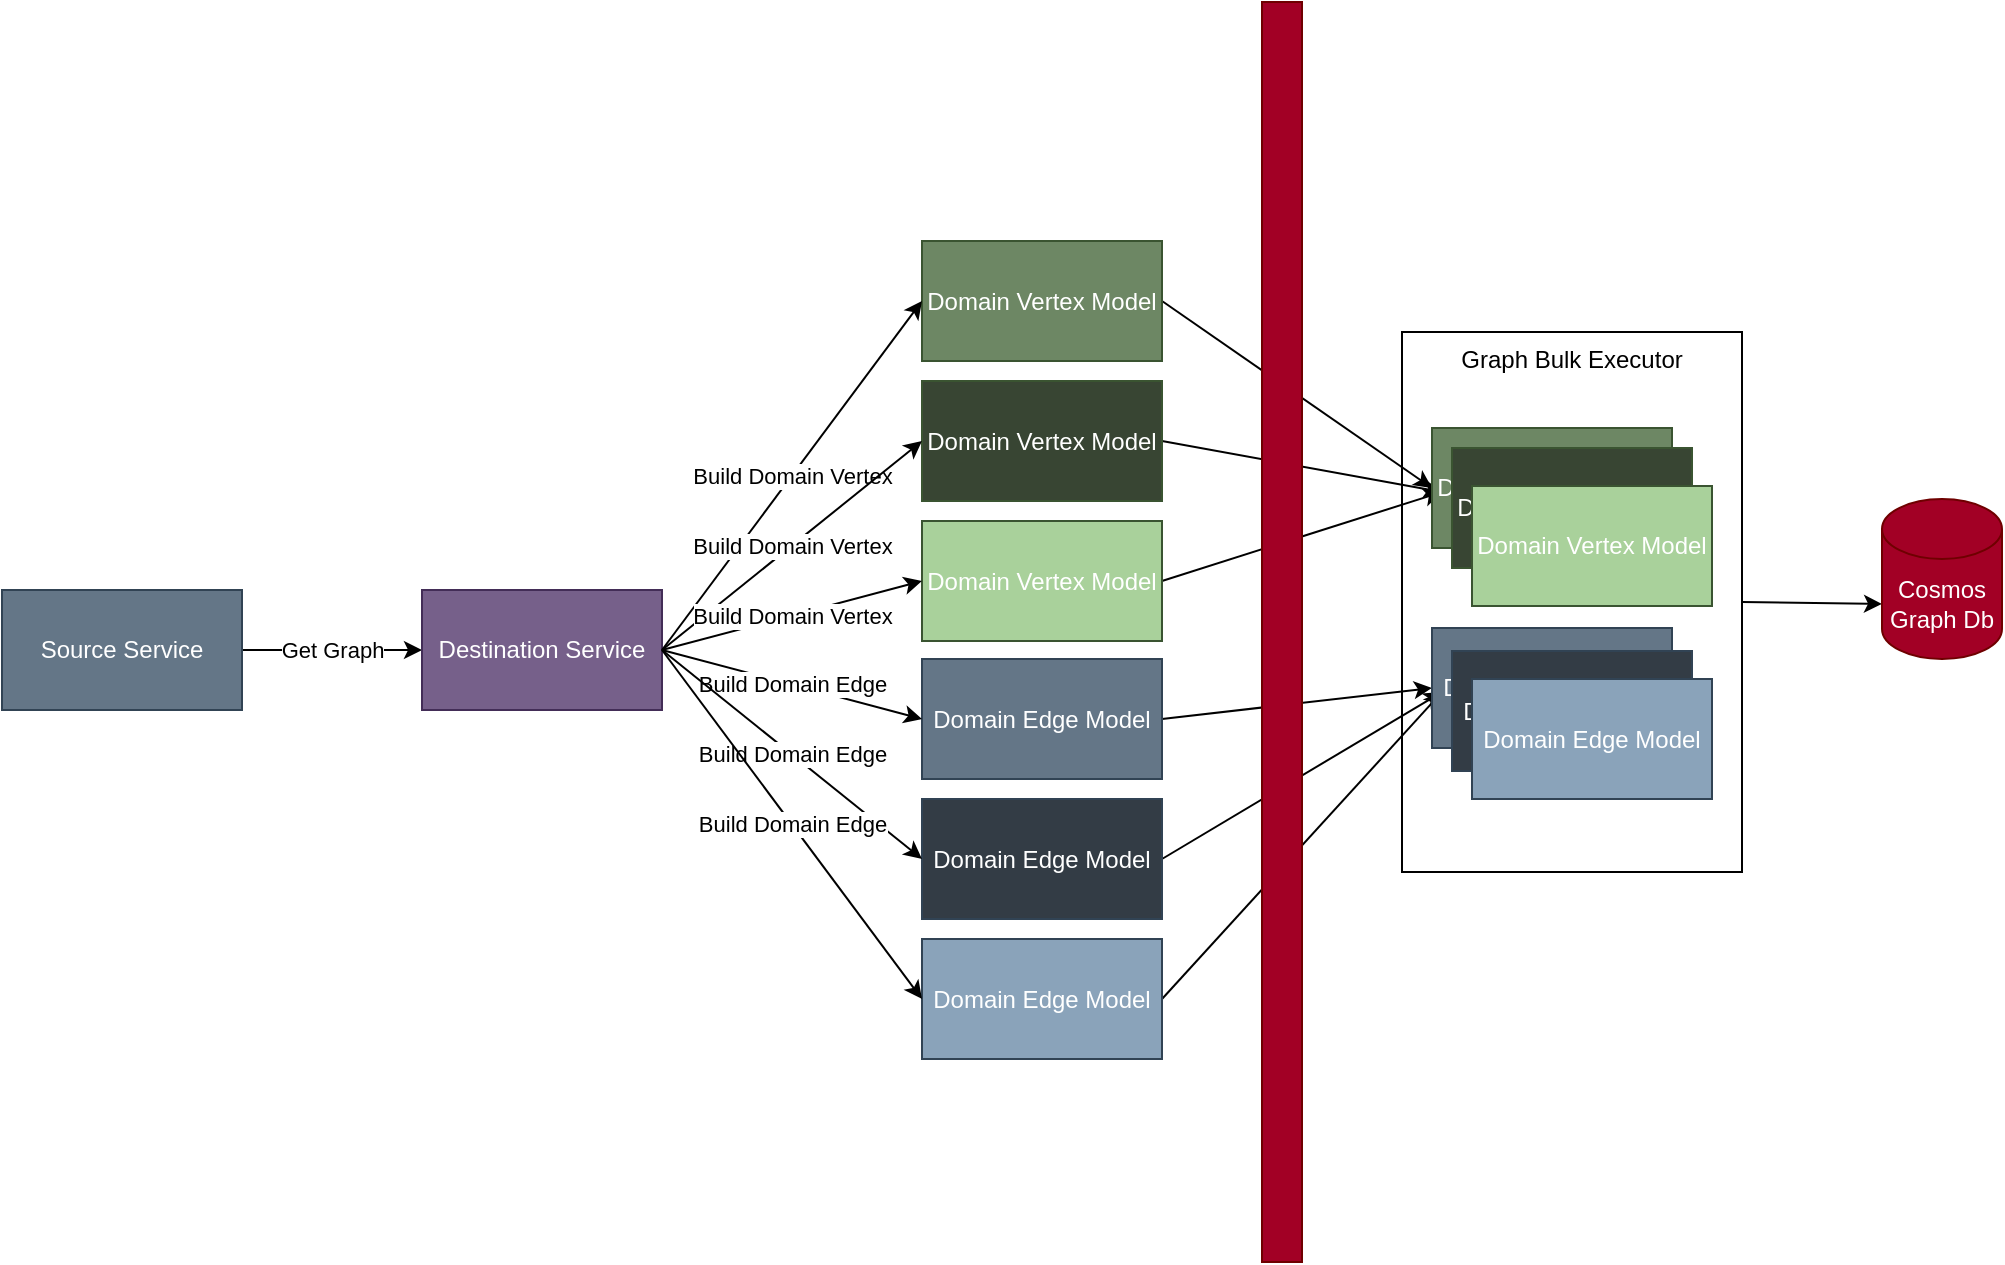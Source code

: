 <mxfile>
    <diagram id="-j3PM6E3SZjeZZPbygQz" name="Page-1">
        <mxGraphModel dx="943" dy="778" grid="1" gridSize="10" guides="1" tooltips="1" connect="1" arrows="1" fold="1" page="1" pageScale="1" pageWidth="1100" pageHeight="850" math="0" shadow="0">
            <root>
                <mxCell id="0"/>
                <mxCell id="1" parent="0"/>
                <mxCell id="48" style="edgeStyle=none;html=1;exitX=1;exitY=0.5;exitDx=0;exitDy=0;entryX=0;entryY=0;entryDx=0;entryDy=52.5;entryPerimeter=0;" edge="1" parent="1" source="37" target="20">
                    <mxGeometry relative="1" as="geometry"/>
                </mxCell>
                <mxCell id="37" value="Graph Bulk Executor" style="rounded=0;whiteSpace=wrap;html=1;verticalAlign=top;" vertex="1" parent="1">
                    <mxGeometry x="740" y="250" width="170" height="270" as="geometry"/>
                </mxCell>
                <mxCell id="21" value="Get Graph" style="edgeStyle=none;html=1;" parent="1" source="2" target="3" edge="1">
                    <mxGeometry relative="1" as="geometry"/>
                </mxCell>
                <mxCell id="2" value="Source Service" style="rounded=0;whiteSpace=wrap;html=1;fillColor=#647687;fontColor=#ffffff;strokeColor=#314354;" parent="1" vertex="1">
                    <mxGeometry x="40" y="379" width="120" height="60" as="geometry"/>
                </mxCell>
                <mxCell id="3" value="Destination Service" style="rounded=0;whiteSpace=wrap;html=1;fillColor=#76608a;fontColor=#ffffff;strokeColor=#432D57;" parent="1" vertex="1">
                    <mxGeometry x="250" y="379" width="120" height="60" as="geometry"/>
                </mxCell>
                <mxCell id="45" style="edgeStyle=none;html=1;exitX=1;exitY=0.5;exitDx=0;exitDy=0;entryX=0;entryY=0.5;entryDx=0;entryDy=0;" edge="1" parent="1" source="4" target="31">
                    <mxGeometry relative="1" as="geometry"/>
                </mxCell>
                <mxCell id="4" value="Domain Edge Model" style="rounded=0;whiteSpace=wrap;html=1;fillColor=#647687;fontColor=#ffffff;strokeColor=#314354;" parent="1" vertex="1">
                    <mxGeometry x="500" y="413.5" width="120" height="60" as="geometry"/>
                </mxCell>
                <mxCell id="46" style="edgeStyle=none;html=1;exitX=1;exitY=0.5;exitDx=0;exitDy=0;" edge="1" parent="1" source="5">
                    <mxGeometry relative="1" as="geometry">
                        <mxPoint x="760" y="430" as="targetPoint"/>
                    </mxGeometry>
                </mxCell>
                <mxCell id="5" value="Domain Edge Model" style="rounded=0;whiteSpace=wrap;html=1;fillColor=#333C45;fontColor=#ffffff;strokeColor=#314354;" parent="1" vertex="1">
                    <mxGeometry x="500" y="483.5" width="120" height="60" as="geometry"/>
                </mxCell>
                <mxCell id="47" style="edgeStyle=none;html=1;exitX=1;exitY=0.5;exitDx=0;exitDy=0;" edge="1" parent="1" source="6">
                    <mxGeometry relative="1" as="geometry">
                        <mxPoint x="760" y="430" as="targetPoint"/>
                    </mxGeometry>
                </mxCell>
                <mxCell id="6" value="Domain Edge Model" style="rounded=0;whiteSpace=wrap;html=1;fillColor=#8AA3BA;fontColor=#ffffff;strokeColor=#314354;" parent="1" vertex="1">
                    <mxGeometry x="500" y="553.5" width="120" height="60" as="geometry"/>
                </mxCell>
                <mxCell id="20" value="Cosmos Graph Db" style="shape=cylinder3;whiteSpace=wrap;html=1;boundedLbl=1;backgroundOutline=1;size=15;fillColor=#a20025;fontColor=#ffffff;strokeColor=#6F0000;" parent="1" vertex="1">
                    <mxGeometry x="980" y="333.5" width="60" height="80" as="geometry"/>
                </mxCell>
                <mxCell id="22" value="Build Domain Edge" style="edgeStyle=none;html=1;exitX=1;exitY=0.5;exitDx=0;exitDy=0;entryX=0;entryY=0.5;entryDx=0;entryDy=0;" parent="1" source="3" target="4" edge="1">
                    <mxGeometry relative="1" as="geometry">
                        <mxPoint x="220" y="419" as="sourcePoint"/>
                        <mxPoint x="260" y="419" as="targetPoint"/>
                        <Array as="points"/>
                    </mxGeometry>
                </mxCell>
                <mxCell id="23" value="Build Domain Edge" style="edgeStyle=none;html=1;exitX=1;exitY=0.5;exitDx=0;exitDy=0;entryX=0;entryY=0.5;entryDx=0;entryDy=0;" parent="1" source="3" target="5" edge="1">
                    <mxGeometry relative="1" as="geometry">
                        <mxPoint x="380" y="419" as="sourcePoint"/>
                        <mxPoint x="480" y="349" as="targetPoint"/>
                        <Array as="points"/>
                    </mxGeometry>
                </mxCell>
                <mxCell id="24" value="Build Domain Edge" style="edgeStyle=none;html=1;exitX=1;exitY=0.5;exitDx=0;exitDy=0;entryX=0;entryY=0.5;entryDx=0;entryDy=0;" parent="1" source="3" target="6" edge="1">
                    <mxGeometry relative="1" as="geometry">
                        <mxPoint x="380" y="419" as="sourcePoint"/>
                        <mxPoint x="480" y="419" as="targetPoint"/>
                        <Array as="points"/>
                    </mxGeometry>
                </mxCell>
                <mxCell id="42" style="edgeStyle=none;html=1;exitX=1;exitY=0.5;exitDx=0;exitDy=0;entryX=0;entryY=0.5;entryDx=0;entryDy=0;" edge="1" parent="1" source="28" target="34">
                    <mxGeometry relative="1" as="geometry"/>
                </mxCell>
                <mxCell id="28" value="Domain Vertex Model" style="rounded=0;whiteSpace=wrap;html=1;fillColor=#6d8764;fontColor=#ffffff;strokeColor=#3A5431;" vertex="1" parent="1">
                    <mxGeometry x="500" y="204.5" width="120" height="60" as="geometry"/>
                </mxCell>
                <mxCell id="43" style="edgeStyle=none;html=1;exitX=1;exitY=0.5;exitDx=0;exitDy=0;" edge="1" parent="1" source="29">
                    <mxGeometry relative="1" as="geometry">
                        <mxPoint x="760" y="330" as="targetPoint"/>
                    </mxGeometry>
                </mxCell>
                <mxCell id="29" value="Domain Vertex Model" style="rounded=0;whiteSpace=wrap;html=1;fillColor=#384533;fontColor=#ffffff;strokeColor=#3A5431;" vertex="1" parent="1">
                    <mxGeometry x="500" y="274.5" width="120" height="60" as="geometry"/>
                </mxCell>
                <mxCell id="44" style="edgeStyle=none;html=1;exitX=1;exitY=0.5;exitDx=0;exitDy=0;" edge="1" parent="1" source="30">
                    <mxGeometry relative="1" as="geometry">
                        <mxPoint x="760" y="330" as="targetPoint"/>
                    </mxGeometry>
                </mxCell>
                <mxCell id="30" value="Domain Vertex Model" style="rounded=0;whiteSpace=wrap;html=1;fillColor=#A9D19B;fontColor=#ffffff;strokeColor=#3A5431;" vertex="1" parent="1">
                    <mxGeometry x="500" y="344.5" width="120" height="60" as="geometry"/>
                </mxCell>
                <mxCell id="34" value="Domain Vertex Model" style="rounded=0;whiteSpace=wrap;html=1;fillColor=#6d8764;fontColor=#ffffff;strokeColor=#3A5431;" vertex="1" parent="1">
                    <mxGeometry x="755" y="298" width="120" height="60" as="geometry"/>
                </mxCell>
                <mxCell id="35" value="Domain Vertex Model" style="rounded=0;whiteSpace=wrap;html=1;fillColor=#384533;fontColor=#ffffff;strokeColor=#3A5431;" vertex="1" parent="1">
                    <mxGeometry x="765" y="308" width="120" height="60" as="geometry"/>
                </mxCell>
                <mxCell id="36" value="Domain Vertex Model" style="rounded=0;whiteSpace=wrap;html=1;fillColor=#A9D19B;fontColor=#ffffff;strokeColor=#3A5431;" vertex="1" parent="1">
                    <mxGeometry x="775" y="327" width="120" height="60" as="geometry"/>
                </mxCell>
                <mxCell id="31" value="Domain Edge Model" style="rounded=0;whiteSpace=wrap;html=1;fillColor=#647687;fontColor=#ffffff;strokeColor=#314354;" vertex="1" parent="1">
                    <mxGeometry x="755" y="398" width="120" height="60" as="geometry"/>
                </mxCell>
                <mxCell id="32" value="Domain Edge Model" style="rounded=0;whiteSpace=wrap;html=1;fillColor=#333C45;fontColor=#ffffff;strokeColor=#314354;" vertex="1" parent="1">
                    <mxGeometry x="765" y="409.5" width="120" height="60" as="geometry"/>
                </mxCell>
                <mxCell id="33" value="Domain Edge Model" style="rounded=0;whiteSpace=wrap;html=1;fillColor=#8AA3BA;fontColor=#ffffff;strokeColor=#314354;" vertex="1" parent="1">
                    <mxGeometry x="775" y="423.5" width="120" height="60" as="geometry"/>
                </mxCell>
                <mxCell id="38" value="Build Domain Vertex" style="edgeStyle=none;html=1;exitX=1;exitY=0.5;exitDx=0;exitDy=0;entryX=0;entryY=0.5;entryDx=0;entryDy=0;" edge="1" parent="1" target="28">
                    <mxGeometry relative="1" as="geometry">
                        <mxPoint x="370" y="409" as="sourcePoint"/>
                        <mxPoint x="500" y="339" as="targetPoint"/>
                        <Array as="points"/>
                    </mxGeometry>
                </mxCell>
                <mxCell id="39" value="Build Domain Vertex" style="edgeStyle=none;html=1;exitX=1;exitY=0.5;exitDx=0;exitDy=0;entryX=0;entryY=0.5;entryDx=0;entryDy=0;" edge="1" parent="1" target="29">
                    <mxGeometry relative="1" as="geometry">
                        <mxPoint x="370" y="409" as="sourcePoint"/>
                        <mxPoint x="500" y="409" as="targetPoint"/>
                        <Array as="points"/>
                    </mxGeometry>
                </mxCell>
                <mxCell id="40" value="Build Domain Vertex" style="edgeStyle=none;html=1;exitX=1;exitY=0.5;exitDx=0;exitDy=0;entryX=0;entryY=0.5;entryDx=0;entryDy=0;" edge="1" parent="1" target="30">
                    <mxGeometry relative="1" as="geometry">
                        <mxPoint x="370" y="409" as="sourcePoint"/>
                        <mxPoint x="500" y="479" as="targetPoint"/>
                        <Array as="points"/>
                    </mxGeometry>
                </mxCell>
                <mxCell id="50" value="" style="rounded=0;whiteSpace=wrap;html=1;fillColor=#a20025;fontColor=#ffffff;strokeColor=#6F0000;" vertex="1" parent="1">
                    <mxGeometry x="670" y="85" width="20" height="630" as="geometry"/>
                </mxCell>
            </root>
        </mxGraphModel>
    </diagram>
</mxfile>